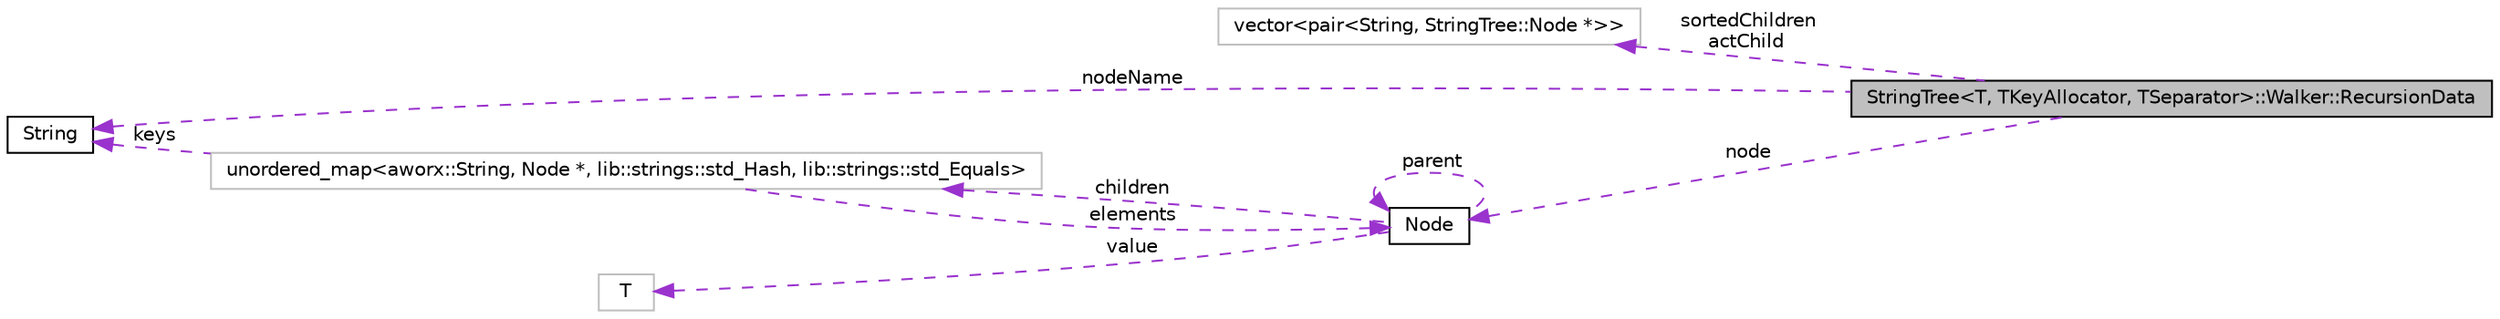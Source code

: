 digraph "StringTree&lt;T, TKeyAllocator, TSeparator&gt;::Walker::RecursionData"
{
  edge [fontname="Helvetica",fontsize="10",labelfontname="Helvetica",labelfontsize="10"];
  node [fontname="Helvetica",fontsize="10",shape=record];
  rankdir="LR";
  Node1 [label="StringTree\<T, TKeyAllocator, TSeparator\>::Walker::RecursionData",height=0.2,width=0.4,color="black", fillcolor="grey75", style="filled", fontcolor="black"];
  Node4 [label="unordered_map\<aworx::String, Node *, lib::strings::std_Hash, lib::strings::std_Equals\>",height=0.2,width=0.4,color="grey75", fillcolor="white", style="filled"];
  Node6 [label="vector\<pair\<String, StringTree::Node *\>\>",height=0.2,width=0.4,color="grey75", fillcolor="white", style="filled"];
  Node2 -> Node1 [dir="back",color="darkorchid3",fontsize="10",style="dashed",label=" nodeName" ,fontname="Helvetica"];
  Node2 -> Node4 [dir="back",color="darkorchid3",fontsize="10",style="dashed",label=" keys" ,fontname="Helvetica"];
  Node3 -> Node1 [dir="back",color="darkorchid3",fontsize="10",style="dashed",label=" node" ,fontname="Helvetica"];
  Node3 -> Node3 [dir="back",color="darkorchid3",fontsize="10",style="dashed",label=" parent" ,fontname="Helvetica"];
  Node3 -> Node4 [dir="back",color="darkorchid3",fontsize="10",style="dashed",label=" elements" ,fontname="Helvetica"];
  Node4 -> Node3 [dir="back",color="darkorchid3",fontsize="10",style="dashed",label=" children" ,fontname="Helvetica"];
  Node5 -> Node3 [dir="back",color="darkorchid3",fontsize="10",style="dashed",label=" value" ,fontname="Helvetica"];
  Node6 -> Node1 [dir="back",color="darkorchid3",fontsize="10",style="dashed",label=" sortedChildren\nactChild" ,fontname="Helvetica"];
  Node2 [label="String",height=0.2,width=0.4,color="black", fillcolor="white", style="filled",URL="$classaworx_1_1lib_1_1strings_1_1String.html"];
  Node3 [label="Node",height=0.2,width=0.4,color="black", fillcolor="white", style="filled",URL="$structaworx_1_1lib_1_1containers_1_1StringTree_1_1Node.html"];
  Node5 [label="T",height=0.2,width=0.4,color="grey75", fillcolor="white", style="filled"];
}

